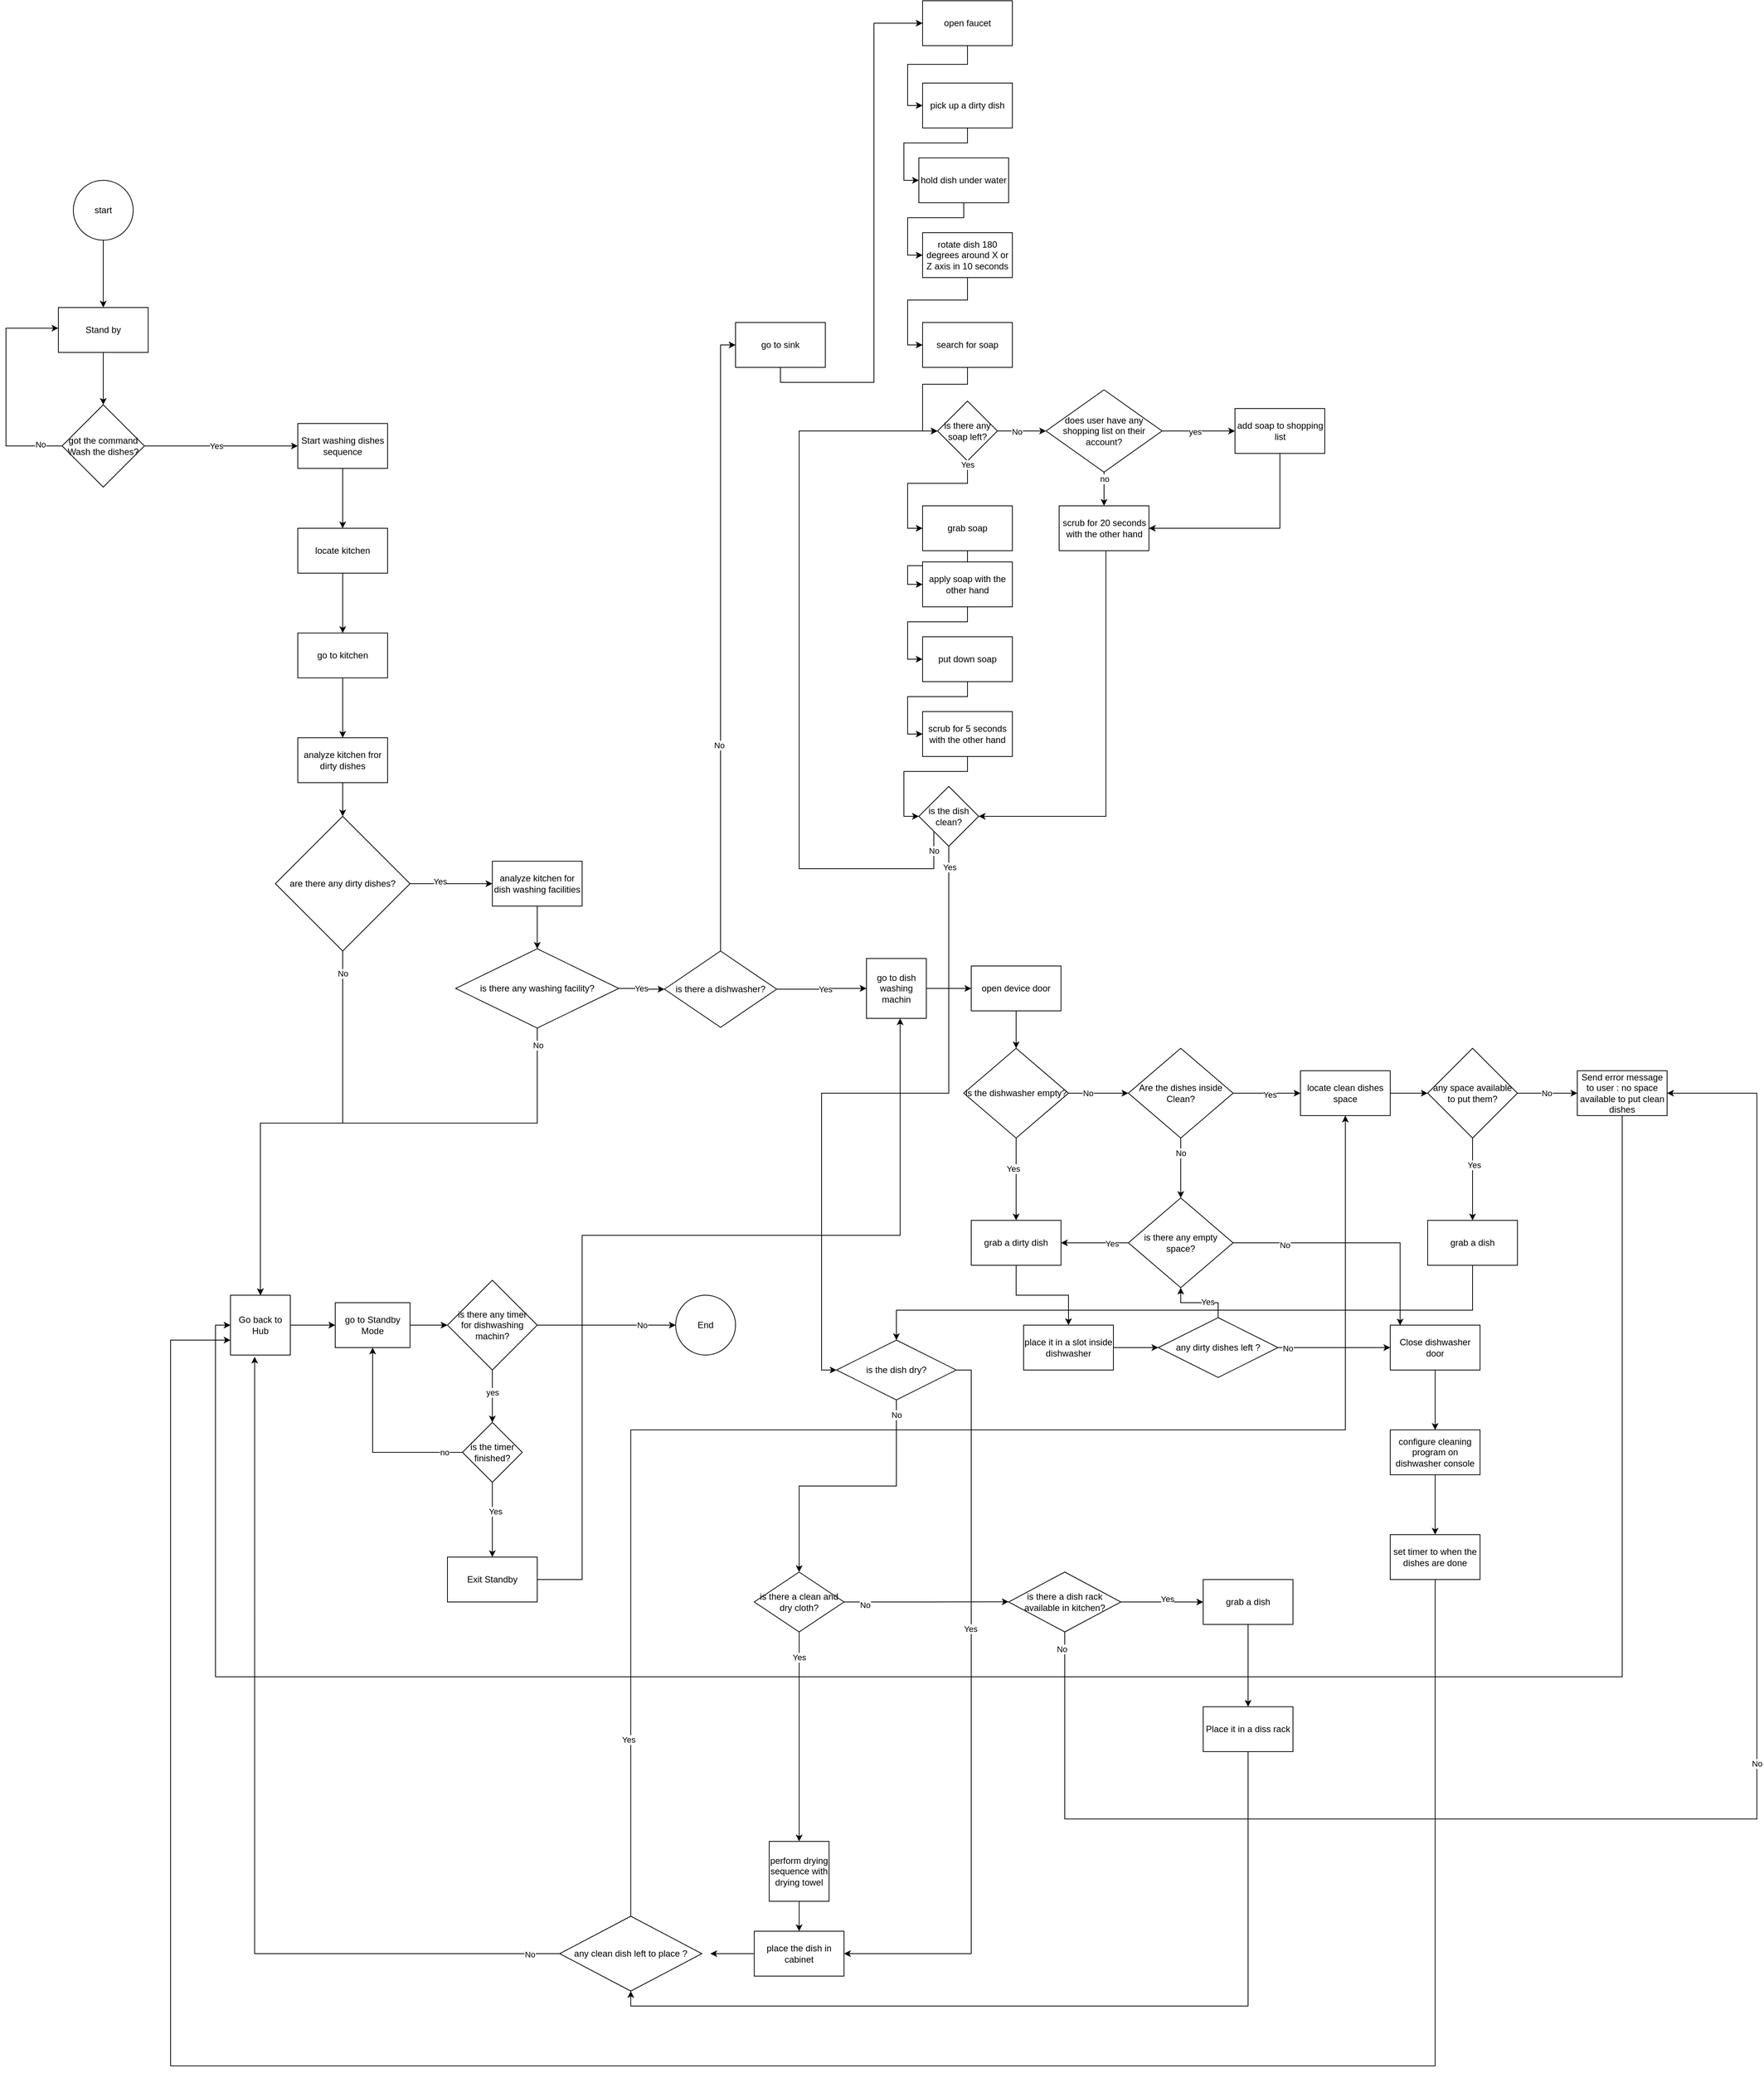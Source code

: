 <mxfile version="26.0.5">
  <diagram name="Page-1" id="dsJvYbNMJvEi94oRjvBQ">
    <mxGraphModel dx="6586" dy="4084" grid="1" gridSize="10" guides="1" tooltips="1" connect="1" arrows="1" fold="1" page="1" pageScale="1" pageWidth="850" pageHeight="1100" math="0" shadow="0">
      <root>
        <mxCell id="0" />
        <mxCell id="1" parent="0" />
        <mxCell id="uZ-g9pdZJMHLuMfyRkMX-7" value="" style="edgeStyle=orthogonalEdgeStyle;rounded=0;orthogonalLoop=1;jettySize=auto;html=1;" parent="1" source="uZ-g9pdZJMHLuMfyRkMX-5" target="uZ-g9pdZJMHLuMfyRkMX-6" edge="1">
          <mxGeometry relative="1" as="geometry" />
        </mxCell>
        <mxCell id="uZ-g9pdZJMHLuMfyRkMX-5" value="start" style="ellipse;whiteSpace=wrap;html=1;aspect=fixed;" parent="1" vertex="1">
          <mxGeometry x="-700" y="70" width="80" height="80" as="geometry" />
        </mxCell>
        <mxCell id="uZ-g9pdZJMHLuMfyRkMX-9" value="" style="edgeStyle=orthogonalEdgeStyle;rounded=0;orthogonalLoop=1;jettySize=auto;html=1;" parent="1" source="uZ-g9pdZJMHLuMfyRkMX-6" target="uZ-g9pdZJMHLuMfyRkMX-8" edge="1">
          <mxGeometry relative="1" as="geometry" />
        </mxCell>
        <mxCell id="uZ-g9pdZJMHLuMfyRkMX-6" value="Stand by" style="whiteSpace=wrap;html=1;" parent="1" vertex="1">
          <mxGeometry x="-720" y="240" width="120" height="60" as="geometry" />
        </mxCell>
        <mxCell id="uZ-g9pdZJMHLuMfyRkMX-15" value="" style="edgeStyle=orthogonalEdgeStyle;rounded=0;orthogonalLoop=1;jettySize=auto;html=1;" parent="1" source="uZ-g9pdZJMHLuMfyRkMX-8" target="uZ-g9pdZJMHLuMfyRkMX-14" edge="1">
          <mxGeometry relative="1" as="geometry" />
        </mxCell>
        <mxCell id="uZ-g9pdZJMHLuMfyRkMX-16" value="Yes" style="edgeLabel;html=1;align=center;verticalAlign=middle;resizable=0;points=[];" parent="uZ-g9pdZJMHLuMfyRkMX-15" vertex="1" connectable="0">
          <mxGeometry x="-0.567" y="1" relative="1" as="geometry">
            <mxPoint x="51" y="1" as="offset" />
          </mxGeometry>
        </mxCell>
        <mxCell id="uZ-g9pdZJMHLuMfyRkMX-8" value="got the command Wash the dishes?" style="rhombus;whiteSpace=wrap;html=1;" parent="1" vertex="1">
          <mxGeometry x="-715" y="370" width="110" height="110" as="geometry" />
        </mxCell>
        <mxCell id="uZ-g9pdZJMHLuMfyRkMX-12" style="edgeStyle=orthogonalEdgeStyle;rounded=0;orthogonalLoop=1;jettySize=auto;html=1;entryX=0;entryY=0.46;entryDx=0;entryDy=0;entryPerimeter=0;" parent="1" source="uZ-g9pdZJMHLuMfyRkMX-8" target="uZ-g9pdZJMHLuMfyRkMX-6" edge="1">
          <mxGeometry relative="1" as="geometry">
            <Array as="points">
              <mxPoint x="-790" y="425" />
              <mxPoint x="-790" y="268" />
            </Array>
          </mxGeometry>
        </mxCell>
        <mxCell id="uZ-g9pdZJMHLuMfyRkMX-13" value="No" style="edgeLabel;html=1;align=center;verticalAlign=middle;resizable=0;points=[];" parent="uZ-g9pdZJMHLuMfyRkMX-12" vertex="1" connectable="0">
          <mxGeometry x="-0.808" y="-2" relative="1" as="geometry">
            <mxPoint as="offset" />
          </mxGeometry>
        </mxCell>
        <mxCell id="uZ-g9pdZJMHLuMfyRkMX-19" value="" style="edgeStyle=orthogonalEdgeStyle;rounded=0;orthogonalLoop=1;jettySize=auto;html=1;" parent="1" source="uZ-g9pdZJMHLuMfyRkMX-14" target="uZ-g9pdZJMHLuMfyRkMX-18" edge="1">
          <mxGeometry relative="1" as="geometry" />
        </mxCell>
        <mxCell id="uZ-g9pdZJMHLuMfyRkMX-14" value="Start washing dishes sequence" style="whiteSpace=wrap;html=1;" parent="1" vertex="1">
          <mxGeometry x="-400" y="395" width="120" height="60" as="geometry" />
        </mxCell>
        <mxCell id="uZ-g9pdZJMHLuMfyRkMX-21" value="" style="edgeStyle=orthogonalEdgeStyle;rounded=0;orthogonalLoop=1;jettySize=auto;html=1;" parent="1" source="uZ-g9pdZJMHLuMfyRkMX-18" target="uZ-g9pdZJMHLuMfyRkMX-20" edge="1">
          <mxGeometry relative="1" as="geometry" />
        </mxCell>
        <mxCell id="uZ-g9pdZJMHLuMfyRkMX-18" value="locate kitchen" style="whiteSpace=wrap;html=1;" parent="1" vertex="1">
          <mxGeometry x="-400" y="535" width="120" height="60" as="geometry" />
        </mxCell>
        <mxCell id="uZ-g9pdZJMHLuMfyRkMX-25" value="" style="edgeStyle=orthogonalEdgeStyle;rounded=0;orthogonalLoop=1;jettySize=auto;html=1;" parent="1" source="uZ-g9pdZJMHLuMfyRkMX-20" target="uZ-g9pdZJMHLuMfyRkMX-24" edge="1">
          <mxGeometry relative="1" as="geometry" />
        </mxCell>
        <mxCell id="uZ-g9pdZJMHLuMfyRkMX-20" value="go to kitchen" style="whiteSpace=wrap;html=1;" parent="1" vertex="1">
          <mxGeometry x="-400" y="675" width="120" height="60" as="geometry" />
        </mxCell>
        <mxCell id="uZ-g9pdZJMHLuMfyRkMX-27" value="" style="edgeStyle=orthogonalEdgeStyle;rounded=0;orthogonalLoop=1;jettySize=auto;html=1;" parent="1" source="uZ-g9pdZJMHLuMfyRkMX-24" target="uZ-g9pdZJMHLuMfyRkMX-26" edge="1">
          <mxGeometry relative="1" as="geometry" />
        </mxCell>
        <mxCell id="uZ-g9pdZJMHLuMfyRkMX-24" value="analyze kitchen fror dirty dishes" style="whiteSpace=wrap;html=1;" parent="1" vertex="1">
          <mxGeometry x="-400" y="815" width="120" height="60" as="geometry" />
        </mxCell>
        <mxCell id="uZ-g9pdZJMHLuMfyRkMX-29" value="" style="edgeStyle=orthogonalEdgeStyle;rounded=0;orthogonalLoop=1;jettySize=auto;html=1;" parent="1" source="uZ-g9pdZJMHLuMfyRkMX-26" target="uZ-g9pdZJMHLuMfyRkMX-28" edge="1">
          <mxGeometry relative="1" as="geometry" />
        </mxCell>
        <mxCell id="uZ-g9pdZJMHLuMfyRkMX-30" value="Yes" style="edgeLabel;html=1;align=center;verticalAlign=middle;resizable=0;points=[];" parent="uZ-g9pdZJMHLuMfyRkMX-29" vertex="1" connectable="0">
          <mxGeometry x="-0.271" y="3" relative="1" as="geometry">
            <mxPoint as="offset" />
          </mxGeometry>
        </mxCell>
        <mxCell id="uZ-g9pdZJMHLuMfyRkMX-32" value="" style="edgeStyle=orthogonalEdgeStyle;rounded=0;orthogonalLoop=1;jettySize=auto;html=1;" parent="1" source="uZ-g9pdZJMHLuMfyRkMX-26" target="uZ-g9pdZJMHLuMfyRkMX-35" edge="1">
          <mxGeometry relative="1" as="geometry">
            <mxPoint x="-450" y="1550" as="targetPoint" />
          </mxGeometry>
        </mxCell>
        <mxCell id="uZ-g9pdZJMHLuMfyRkMX-33" value="No" style="edgeLabel;html=1;align=center;verticalAlign=middle;resizable=0;points=[];" parent="uZ-g9pdZJMHLuMfyRkMX-32" vertex="1" connectable="0">
          <mxGeometry x="-0.324" y="-4" relative="1" as="geometry">
            <mxPoint x="4" y="-163" as="offset" />
          </mxGeometry>
        </mxCell>
        <mxCell id="uZ-g9pdZJMHLuMfyRkMX-26" value="are there any dirty dishes?" style="rhombus;whiteSpace=wrap;html=1;" parent="1" vertex="1">
          <mxGeometry x="-430" y="920" width="180" height="180" as="geometry" />
        </mxCell>
        <mxCell id="uZ-g9pdZJMHLuMfyRkMX-40" value="" style="edgeStyle=orthogonalEdgeStyle;rounded=0;orthogonalLoop=1;jettySize=auto;html=1;" parent="1" source="uZ-g9pdZJMHLuMfyRkMX-28" target="uZ-g9pdZJMHLuMfyRkMX-39" edge="1">
          <mxGeometry relative="1" as="geometry" />
        </mxCell>
        <mxCell id="uZ-g9pdZJMHLuMfyRkMX-28" value="analyze kitchen for dish washing facilities" style="whiteSpace=wrap;html=1;" parent="1" vertex="1">
          <mxGeometry x="-140" y="980" width="120" height="60" as="geometry" />
        </mxCell>
        <mxCell id="uZ-g9pdZJMHLuMfyRkMX-34" value="End" style="ellipse;whiteSpace=wrap;html=1;aspect=fixed;" parent="1" vertex="1">
          <mxGeometry x="105" y="1560" width="80" height="80" as="geometry" />
        </mxCell>
        <mxCell id="uZ-g9pdZJMHLuMfyRkMX-37" value="" style="edgeStyle=orthogonalEdgeStyle;rounded=0;orthogonalLoop=1;jettySize=auto;html=1;" parent="1" source="uZ-g9pdZJMHLuMfyRkMX-35" target="uZ-g9pdZJMHLuMfyRkMX-36" edge="1">
          <mxGeometry relative="1" as="geometry" />
        </mxCell>
        <mxCell id="uZ-g9pdZJMHLuMfyRkMX-35" value="Go back to Hub" style="whiteSpace=wrap;html=1;aspect=fixed;" parent="1" vertex="1">
          <mxGeometry x="-490" y="1560" width="80" height="80" as="geometry" />
        </mxCell>
        <mxCell id="uZ-g9pdZJMHLuMfyRkMX-38" style="edgeStyle=orthogonalEdgeStyle;rounded=0;orthogonalLoop=1;jettySize=auto;html=1;entryX=0;entryY=0.5;entryDx=0;entryDy=0;" parent="1" source="5EW3jVWT-akvFmkxnkhh-42" target="uZ-g9pdZJMHLuMfyRkMX-34" edge="1">
          <mxGeometry relative="1" as="geometry" />
        </mxCell>
        <mxCell id="5EW3jVWT-akvFmkxnkhh-43" value="No" style="edgeLabel;html=1;align=center;verticalAlign=middle;resizable=0;points=[];" parent="uZ-g9pdZJMHLuMfyRkMX-38" vertex="1" connectable="0">
          <mxGeometry x="-0.408" y="3" relative="1" as="geometry">
            <mxPoint x="85" y="3" as="offset" />
          </mxGeometry>
        </mxCell>
        <mxCell id="uZ-g9pdZJMHLuMfyRkMX-36" value="go to Standby Mode" style="whiteSpace=wrap;html=1;" parent="1" vertex="1">
          <mxGeometry x="-350" y="1570" width="100" height="60" as="geometry" />
        </mxCell>
        <mxCell id="uZ-g9pdZJMHLuMfyRkMX-41" style="edgeStyle=orthogonalEdgeStyle;rounded=0;orthogonalLoop=1;jettySize=auto;html=1;entryX=0.5;entryY=0;entryDx=0;entryDy=0;" parent="1" source="uZ-g9pdZJMHLuMfyRkMX-39" target="uZ-g9pdZJMHLuMfyRkMX-35" edge="1">
          <mxGeometry relative="1" as="geometry">
            <Array as="points">
              <mxPoint x="-80" y="1330" />
              <mxPoint x="-450" y="1330" />
            </Array>
          </mxGeometry>
        </mxCell>
        <mxCell id="uZ-g9pdZJMHLuMfyRkMX-42" value="No" style="edgeLabel;html=1;align=center;verticalAlign=middle;resizable=0;points=[];" parent="uZ-g9pdZJMHLuMfyRkMX-41" vertex="1" connectable="0">
          <mxGeometry x="-0.938" y="1" relative="1" as="geometry">
            <mxPoint as="offset" />
          </mxGeometry>
        </mxCell>
        <mxCell id="uZ-g9pdZJMHLuMfyRkMX-44" value="" style="edgeStyle=orthogonalEdgeStyle;rounded=0;orthogonalLoop=1;jettySize=auto;html=1;" parent="1" source="uZ-g9pdZJMHLuMfyRkMX-39" target="uZ-g9pdZJMHLuMfyRkMX-43" edge="1">
          <mxGeometry relative="1" as="geometry" />
        </mxCell>
        <mxCell id="uZ-g9pdZJMHLuMfyRkMX-45" value="Yes" style="edgeLabel;html=1;align=center;verticalAlign=middle;resizable=0;points=[];" parent="uZ-g9pdZJMHLuMfyRkMX-44" vertex="1" connectable="0">
          <mxGeometry x="-0.016" y="-1" relative="1" as="geometry">
            <mxPoint as="offset" />
          </mxGeometry>
        </mxCell>
        <mxCell id="uZ-g9pdZJMHLuMfyRkMX-39" value="is there any washing facility?" style="rhombus;whiteSpace=wrap;html=1;" parent="1" vertex="1">
          <mxGeometry x="-189" y="1097" width="218" height="106" as="geometry" />
        </mxCell>
        <mxCell id="uZ-g9pdZJMHLuMfyRkMX-50" style="edgeStyle=orthogonalEdgeStyle;rounded=0;orthogonalLoop=1;jettySize=auto;html=1;entryX=0;entryY=0.5;entryDx=0;entryDy=0;" parent="1" source="uZ-g9pdZJMHLuMfyRkMX-43" target="uZ-g9pdZJMHLuMfyRkMX-52" edge="1">
          <mxGeometry relative="1" as="geometry">
            <mxPoint x="440.0" y="1151.0" as="targetPoint" />
          </mxGeometry>
        </mxCell>
        <mxCell id="uZ-g9pdZJMHLuMfyRkMX-51" value="Yes" style="edgeLabel;html=1;align=center;verticalAlign=middle;resizable=0;points=[];" parent="uZ-g9pdZJMHLuMfyRkMX-50" vertex="1" connectable="0">
          <mxGeometry x="0.086" y="-1" relative="1" as="geometry">
            <mxPoint as="offset" />
          </mxGeometry>
        </mxCell>
        <mxCell id="uZ-g9pdZJMHLuMfyRkMX-54" value="" style="edgeStyle=orthogonalEdgeStyle;rounded=0;orthogonalLoop=1;jettySize=auto;html=1;entryX=0;entryY=0.5;entryDx=0;entryDy=0;" parent="1" source="uZ-g9pdZJMHLuMfyRkMX-43" target="uZ-g9pdZJMHLuMfyRkMX-53" edge="1">
          <mxGeometry relative="1" as="geometry" />
        </mxCell>
        <mxCell id="YNWOYPp4yM28vTC9DmFI-1" value="No" style="edgeLabel;html=1;align=center;verticalAlign=middle;resizable=0;points=[];" vertex="1" connectable="0" parent="uZ-g9pdZJMHLuMfyRkMX-54">
          <mxGeometry x="-0.337" y="2" relative="1" as="geometry">
            <mxPoint as="offset" />
          </mxGeometry>
        </mxCell>
        <mxCell id="uZ-g9pdZJMHLuMfyRkMX-43" value="is there a dishwasher?" style="rhombus;whiteSpace=wrap;html=1;" parent="1" vertex="1">
          <mxGeometry x="90" y="1100" width="150" height="102" as="geometry" />
        </mxCell>
        <mxCell id="uZ-g9pdZJMHLuMfyRkMX-70" value="" style="edgeStyle=orthogonalEdgeStyle;rounded=0;orthogonalLoop=1;jettySize=auto;html=1;" parent="1" source="uZ-g9pdZJMHLuMfyRkMX-52" target="uZ-g9pdZJMHLuMfyRkMX-69" edge="1">
          <mxGeometry relative="1" as="geometry" />
        </mxCell>
        <mxCell id="uZ-g9pdZJMHLuMfyRkMX-52" value="go to dish washing machin" style="whiteSpace=wrap;html=1;aspect=fixed;direction=east;" parent="1" vertex="1">
          <mxGeometry x="360" y="1110" width="80" height="80" as="geometry" />
        </mxCell>
        <mxCell id="uZ-g9pdZJMHLuMfyRkMX-57" style="edgeStyle=orthogonalEdgeStyle;rounded=0;orthogonalLoop=1;jettySize=auto;html=1;entryX=0;entryY=0.5;entryDx=0;entryDy=0;exitX=0.5;exitY=1;exitDx=0;exitDy=0;" parent="1" source="YNWOYPp4yM28vTC9DmFI-51" target="uZ-g9pdZJMHLuMfyRkMX-61" edge="1">
          <mxGeometry relative="1" as="geometry" />
        </mxCell>
        <mxCell id="YNWOYPp4yM28vTC9DmFI-54" value="Yes" style="edgeLabel;html=1;align=center;verticalAlign=middle;resizable=0;points=[];" vertex="1" connectable="0" parent="uZ-g9pdZJMHLuMfyRkMX-57">
          <mxGeometry x="-0.937" y="1" relative="1" as="geometry">
            <mxPoint as="offset" />
          </mxGeometry>
        </mxCell>
        <mxCell id="uZ-g9pdZJMHLuMfyRkMX-53" value="go to sink" style="whiteSpace=wrap;html=1;" parent="1" vertex="1">
          <mxGeometry x="185" y="260" width="120" height="60" as="geometry" />
        </mxCell>
        <mxCell id="uZ-g9pdZJMHLuMfyRkMX-59" value="" style="edgeStyle=orthogonalEdgeStyle;rounded=0;orthogonalLoop=1;jettySize=auto;html=1;" parent="1" source="5EW3jVWT-akvFmkxnkhh-6" target="uZ-g9pdZJMHLuMfyRkMX-58" edge="1">
          <mxGeometry relative="1" as="geometry">
            <Array as="points">
              <mxPoint x="270" y="2440" />
            </Array>
          </mxGeometry>
        </mxCell>
        <mxCell id="uZ-g9pdZJMHLuMfyRkMX-58" value="place the dish in cabinet" style="whiteSpace=wrap;html=1;" parent="1" vertex="1">
          <mxGeometry x="210" y="2410" width="120" height="60" as="geometry" />
        </mxCell>
        <mxCell id="uZ-g9pdZJMHLuMfyRkMX-60" style="edgeStyle=orthogonalEdgeStyle;rounded=0;orthogonalLoop=1;jettySize=auto;html=1;entryX=0.404;entryY=1.029;entryDx=0;entryDy=0;entryPerimeter=0;" parent="1" source="uZ-g9pdZJMHLuMfyRkMX-111" target="uZ-g9pdZJMHLuMfyRkMX-35" edge="1">
          <mxGeometry relative="1" as="geometry" />
        </mxCell>
        <mxCell id="5EW3jVWT-akvFmkxnkhh-22" value="No" style="edgeLabel;html=1;align=center;verticalAlign=middle;resizable=0;points=[];" parent="uZ-g9pdZJMHLuMfyRkMX-60" vertex="1" connectable="0">
          <mxGeometry x="-0.934" y="1" relative="1" as="geometry">
            <mxPoint as="offset" />
          </mxGeometry>
        </mxCell>
        <mxCell id="uZ-g9pdZJMHLuMfyRkMX-62" style="edgeStyle=orthogonalEdgeStyle;rounded=0;orthogonalLoop=1;jettySize=auto;html=1;entryX=0.5;entryY=0;entryDx=0;entryDy=0;" parent="1" source="uZ-g9pdZJMHLuMfyRkMX-61" target="5EW3jVWT-akvFmkxnkhh-2" edge="1">
          <mxGeometry relative="1" as="geometry">
            <mxPoint x="270" y="1810" as="targetPoint" />
            <Array as="points">
              <mxPoint x="400" y="1815" />
              <mxPoint x="270" y="1815" />
            </Array>
          </mxGeometry>
        </mxCell>
        <mxCell id="uZ-g9pdZJMHLuMfyRkMX-63" value="No" style="edgeLabel;html=1;align=center;verticalAlign=middle;resizable=0;points=[];" parent="uZ-g9pdZJMHLuMfyRkMX-62" vertex="1" connectable="0">
          <mxGeometry x="-0.305" y="-1" relative="1" as="geometry">
            <mxPoint x="10" y="-94" as="offset" />
          </mxGeometry>
        </mxCell>
        <mxCell id="uZ-g9pdZJMHLuMfyRkMX-64" style="edgeStyle=orthogonalEdgeStyle;rounded=0;orthogonalLoop=1;jettySize=auto;html=1;entryX=1;entryY=0.5;entryDx=0;entryDy=0;" parent="1" source="uZ-g9pdZJMHLuMfyRkMX-61" target="uZ-g9pdZJMHLuMfyRkMX-58" edge="1">
          <mxGeometry relative="1" as="geometry">
            <Array as="points">
              <mxPoint x="500" y="1660" />
              <mxPoint x="500" y="2440" />
            </Array>
          </mxGeometry>
        </mxCell>
        <mxCell id="uZ-g9pdZJMHLuMfyRkMX-65" value="Yes" style="edgeLabel;html=1;align=center;verticalAlign=middle;resizable=0;points=[];" parent="uZ-g9pdZJMHLuMfyRkMX-64" vertex="1" connectable="0">
          <mxGeometry x="-0.246" y="-1" relative="1" as="geometry">
            <mxPoint as="offset" />
          </mxGeometry>
        </mxCell>
        <mxCell id="uZ-g9pdZJMHLuMfyRkMX-61" value="is the dish dry?" style="rhombus;whiteSpace=wrap;html=1;" parent="1" vertex="1">
          <mxGeometry x="320" y="1620" width="160" height="80" as="geometry" />
        </mxCell>
        <mxCell id="uZ-g9pdZJMHLuMfyRkMX-72" value="" style="edgeStyle=orthogonalEdgeStyle;rounded=0;orthogonalLoop=1;jettySize=auto;html=1;" parent="1" source="uZ-g9pdZJMHLuMfyRkMX-69" target="uZ-g9pdZJMHLuMfyRkMX-71" edge="1">
          <mxGeometry relative="1" as="geometry" />
        </mxCell>
        <mxCell id="uZ-g9pdZJMHLuMfyRkMX-69" value="open device door" style="whiteSpace=wrap;html=1;" parent="1" vertex="1">
          <mxGeometry x="500" y="1120" width="120" height="60" as="geometry" />
        </mxCell>
        <mxCell id="uZ-g9pdZJMHLuMfyRkMX-75" value="" style="edgeStyle=orthogonalEdgeStyle;rounded=0;orthogonalLoop=1;jettySize=auto;html=1;" parent="1" source="uZ-g9pdZJMHLuMfyRkMX-71" target="uZ-g9pdZJMHLuMfyRkMX-74" edge="1">
          <mxGeometry relative="1" as="geometry" />
        </mxCell>
        <mxCell id="uZ-g9pdZJMHLuMfyRkMX-76" value="Yes" style="edgeLabel;html=1;align=center;verticalAlign=middle;resizable=0;points=[];" parent="uZ-g9pdZJMHLuMfyRkMX-75" vertex="1" connectable="0">
          <mxGeometry x="-0.251" y="-4" relative="1" as="geometry">
            <mxPoint as="offset" />
          </mxGeometry>
        </mxCell>
        <mxCell id="uZ-g9pdZJMHLuMfyRkMX-78" value="" style="edgeStyle=orthogonalEdgeStyle;rounded=0;orthogonalLoop=1;jettySize=auto;html=1;" parent="1" source="uZ-g9pdZJMHLuMfyRkMX-71" target="uZ-g9pdZJMHLuMfyRkMX-77" edge="1">
          <mxGeometry relative="1" as="geometry" />
        </mxCell>
        <mxCell id="YNWOYPp4yM28vTC9DmFI-2" value="No" style="edgeLabel;html=1;align=center;verticalAlign=middle;resizable=0;points=[];" vertex="1" connectable="0" parent="uZ-g9pdZJMHLuMfyRkMX-78">
          <mxGeometry x="-0.354" relative="1" as="geometry">
            <mxPoint as="offset" />
          </mxGeometry>
        </mxCell>
        <mxCell id="uZ-g9pdZJMHLuMfyRkMX-71" value="is the dishwasher empty?" style="rhombus;whiteSpace=wrap;html=1;" parent="1" vertex="1">
          <mxGeometry x="490" y="1230" width="140" height="120" as="geometry" />
        </mxCell>
        <mxCell id="5EW3jVWT-akvFmkxnkhh-27" value="" style="edgeStyle=orthogonalEdgeStyle;rounded=0;orthogonalLoop=1;jettySize=auto;html=1;" parent="1" source="uZ-g9pdZJMHLuMfyRkMX-74" target="5EW3jVWT-akvFmkxnkhh-26" edge="1">
          <mxGeometry relative="1" as="geometry" />
        </mxCell>
        <mxCell id="uZ-g9pdZJMHLuMfyRkMX-74" value="grab a dirty dish" style="whiteSpace=wrap;html=1;" parent="1" vertex="1">
          <mxGeometry x="500" y="1460" width="120" height="60" as="geometry" />
        </mxCell>
        <mxCell id="uZ-g9pdZJMHLuMfyRkMX-84" value="" style="edgeStyle=orthogonalEdgeStyle;rounded=0;orthogonalLoop=1;jettySize=auto;html=1;" parent="1" source="uZ-g9pdZJMHLuMfyRkMX-77" target="uZ-g9pdZJMHLuMfyRkMX-83" edge="1">
          <mxGeometry relative="1" as="geometry" />
        </mxCell>
        <mxCell id="uZ-g9pdZJMHLuMfyRkMX-89" value="No" style="edgeLabel;html=1;align=center;verticalAlign=middle;resizable=0;points=[];" parent="uZ-g9pdZJMHLuMfyRkMX-84" vertex="1" connectable="0">
          <mxGeometry x="-0.501" relative="1" as="geometry">
            <mxPoint as="offset" />
          </mxGeometry>
        </mxCell>
        <mxCell id="uZ-g9pdZJMHLuMfyRkMX-93" value="" style="edgeStyle=orthogonalEdgeStyle;rounded=0;orthogonalLoop=1;jettySize=auto;html=1;" parent="1" source="uZ-g9pdZJMHLuMfyRkMX-77" target="uZ-g9pdZJMHLuMfyRkMX-92" edge="1">
          <mxGeometry relative="1" as="geometry" />
        </mxCell>
        <mxCell id="uZ-g9pdZJMHLuMfyRkMX-106" value="Yes" style="edgeLabel;html=1;align=center;verticalAlign=middle;resizable=0;points=[];" parent="uZ-g9pdZJMHLuMfyRkMX-93" vertex="1" connectable="0">
          <mxGeometry x="0.089" y="-2" relative="1" as="geometry">
            <mxPoint as="offset" />
          </mxGeometry>
        </mxCell>
        <mxCell id="uZ-g9pdZJMHLuMfyRkMX-77" value="Are the dishes inside&lt;div&gt;Clean?&lt;/div&gt;" style="rhombus;whiteSpace=wrap;html=1;" parent="1" vertex="1">
          <mxGeometry x="710" y="1230" width="140" height="120" as="geometry" />
        </mxCell>
        <mxCell id="uZ-g9pdZJMHLuMfyRkMX-85" style="edgeStyle=orthogonalEdgeStyle;rounded=0;orthogonalLoop=1;jettySize=auto;html=1;entryX=1;entryY=0.5;entryDx=0;entryDy=0;" parent="1" source="uZ-g9pdZJMHLuMfyRkMX-83" target="uZ-g9pdZJMHLuMfyRkMX-74" edge="1">
          <mxGeometry relative="1" as="geometry" />
        </mxCell>
        <mxCell id="uZ-g9pdZJMHLuMfyRkMX-86" value="No" style="edgeLabel;html=1;align=center;verticalAlign=middle;resizable=0;points=[];" parent="uZ-g9pdZJMHLuMfyRkMX-85" vertex="1" connectable="0">
          <mxGeometry x="-0.505" y="3" relative="1" as="geometry">
            <mxPoint as="offset" />
          </mxGeometry>
        </mxCell>
        <mxCell id="uZ-g9pdZJMHLuMfyRkMX-88" value="Yes" style="edgeLabel;html=1;align=center;verticalAlign=middle;resizable=0;points=[];" parent="uZ-g9pdZJMHLuMfyRkMX-85" vertex="1" connectable="0">
          <mxGeometry x="-0.516" y="1" relative="1" as="geometry">
            <mxPoint as="offset" />
          </mxGeometry>
        </mxCell>
        <mxCell id="uZ-g9pdZJMHLuMfyRkMX-83" value="is there any empty space?" style="rhombus;whiteSpace=wrap;html=1;" parent="1" vertex="1">
          <mxGeometry x="710" y="1430" width="140" height="120" as="geometry" />
        </mxCell>
        <mxCell id="uZ-g9pdZJMHLuMfyRkMX-95" value="" style="edgeStyle=orthogonalEdgeStyle;rounded=0;orthogonalLoop=1;jettySize=auto;html=1;" parent="1" source="uZ-g9pdZJMHLuMfyRkMX-92" target="uZ-g9pdZJMHLuMfyRkMX-94" edge="1">
          <mxGeometry relative="1" as="geometry" />
        </mxCell>
        <mxCell id="uZ-g9pdZJMHLuMfyRkMX-92" value="locate clean dishes space" style="whiteSpace=wrap;html=1;" parent="1" vertex="1">
          <mxGeometry x="940" y="1260" width="120" height="60" as="geometry" />
        </mxCell>
        <mxCell id="uZ-g9pdZJMHLuMfyRkMX-98" value="" style="edgeStyle=orthogonalEdgeStyle;rounded=0;orthogonalLoop=1;jettySize=auto;html=1;" parent="1" source="uZ-g9pdZJMHLuMfyRkMX-94" target="uZ-g9pdZJMHLuMfyRkMX-97" edge="1">
          <mxGeometry relative="1" as="geometry" />
        </mxCell>
        <mxCell id="uZ-g9pdZJMHLuMfyRkMX-99" value="No" style="edgeLabel;html=1;align=center;verticalAlign=middle;resizable=0;points=[];" parent="uZ-g9pdZJMHLuMfyRkMX-98" vertex="1" connectable="0">
          <mxGeometry x="-0.02" relative="1" as="geometry">
            <mxPoint as="offset" />
          </mxGeometry>
        </mxCell>
        <mxCell id="uZ-g9pdZJMHLuMfyRkMX-102" value="" style="edgeStyle=orthogonalEdgeStyle;rounded=0;orthogonalLoop=1;jettySize=auto;html=1;" parent="1" source="uZ-g9pdZJMHLuMfyRkMX-94" target="uZ-g9pdZJMHLuMfyRkMX-101" edge="1">
          <mxGeometry relative="1" as="geometry" />
        </mxCell>
        <mxCell id="uZ-g9pdZJMHLuMfyRkMX-103" value="Yes" style="edgeLabel;html=1;align=center;verticalAlign=middle;resizable=0;points=[];" parent="uZ-g9pdZJMHLuMfyRkMX-102" vertex="1" connectable="0">
          <mxGeometry x="-0.348" y="2" relative="1" as="geometry">
            <mxPoint as="offset" />
          </mxGeometry>
        </mxCell>
        <mxCell id="uZ-g9pdZJMHLuMfyRkMX-94" value="any space available to put them?" style="rhombus;whiteSpace=wrap;html=1;" parent="1" vertex="1">
          <mxGeometry x="1110" y="1230" width="120" height="120" as="geometry" />
        </mxCell>
        <mxCell id="uZ-g9pdZJMHLuMfyRkMX-100" style="edgeStyle=orthogonalEdgeStyle;rounded=0;orthogonalLoop=1;jettySize=auto;html=1;entryX=0;entryY=0.5;entryDx=0;entryDy=0;" parent="1" source="uZ-g9pdZJMHLuMfyRkMX-97" target="uZ-g9pdZJMHLuMfyRkMX-35" edge="1">
          <mxGeometry relative="1" as="geometry">
            <Array as="points">
              <mxPoint x="1370" y="2070" />
              <mxPoint x="-510" y="2070" />
              <mxPoint x="-510" y="1600" />
            </Array>
          </mxGeometry>
        </mxCell>
        <mxCell id="uZ-g9pdZJMHLuMfyRkMX-97" value="Send error message to user : no space available to put clean dishes" style="whiteSpace=wrap;html=1;" parent="1" vertex="1">
          <mxGeometry x="1310" y="1260" width="120" height="60" as="geometry" />
        </mxCell>
        <mxCell id="uZ-g9pdZJMHLuMfyRkMX-107" style="edgeStyle=orthogonalEdgeStyle;rounded=0;orthogonalLoop=1;jettySize=auto;html=1;" parent="1" source="uZ-g9pdZJMHLuMfyRkMX-101" target="uZ-g9pdZJMHLuMfyRkMX-61" edge="1">
          <mxGeometry relative="1" as="geometry">
            <Array as="points">
              <mxPoint x="1170" y="1580" />
              <mxPoint x="400" y="1580" />
            </Array>
          </mxGeometry>
        </mxCell>
        <mxCell id="uZ-g9pdZJMHLuMfyRkMX-101" value="grab a dish" style="whiteSpace=wrap;html=1;" parent="1" vertex="1">
          <mxGeometry x="1110" y="1460" width="120" height="60" as="geometry" />
        </mxCell>
        <mxCell id="uZ-g9pdZJMHLuMfyRkMX-112" value="" style="edgeStyle=orthogonalEdgeStyle;rounded=0;orthogonalLoop=1;jettySize=auto;html=1;entryX=-0.06;entryY=0.5;entryDx=0;entryDy=0;entryPerimeter=0;" parent="1" source="uZ-g9pdZJMHLuMfyRkMX-58" target="uZ-g9pdZJMHLuMfyRkMX-111" edge="1">
          <mxGeometry relative="1" as="geometry">
            <mxPoint x="340" y="2440" as="sourcePoint" />
            <mxPoint x="-458" y="2142" as="targetPoint" />
          </mxGeometry>
        </mxCell>
        <mxCell id="uZ-g9pdZJMHLuMfyRkMX-113" style="edgeStyle=orthogonalEdgeStyle;rounded=0;orthogonalLoop=1;jettySize=auto;html=1;" parent="1" source="uZ-g9pdZJMHLuMfyRkMX-111" target="uZ-g9pdZJMHLuMfyRkMX-92" edge="1">
          <mxGeometry relative="1" as="geometry">
            <Array as="points">
              <mxPoint x="45" y="1740" />
              <mxPoint x="1000" y="1740" />
            </Array>
          </mxGeometry>
        </mxCell>
        <mxCell id="uZ-g9pdZJMHLuMfyRkMX-114" value="Yes" style="edgeLabel;html=1;align=center;verticalAlign=middle;resizable=0;points=[];" parent="uZ-g9pdZJMHLuMfyRkMX-113" vertex="1" connectable="0">
          <mxGeometry x="-0.767" y="3" relative="1" as="geometry">
            <mxPoint as="offset" />
          </mxGeometry>
        </mxCell>
        <mxCell id="uZ-g9pdZJMHLuMfyRkMX-111" value="any clean dish left to place ?" style="rhombus;whiteSpace=wrap;html=1;direction=west;" parent="1" vertex="1">
          <mxGeometry x="-50" y="2390" width="190" height="100" as="geometry" />
        </mxCell>
        <mxCell id="5EW3jVWT-akvFmkxnkhh-8" value="" style="edgeStyle=orthogonalEdgeStyle;rounded=0;orthogonalLoop=1;jettySize=auto;html=1;exitX=1;exitY=0.5;exitDx=0;exitDy=0;" parent="1" source="5EW3jVWT-akvFmkxnkhh-2" edge="1">
          <mxGeometry relative="1" as="geometry">
            <mxPoint x="350" y="1970" as="sourcePoint" />
            <mxPoint x="550" y="1969.71" as="targetPoint" />
          </mxGeometry>
        </mxCell>
        <mxCell id="5EW3jVWT-akvFmkxnkhh-9" value="No" style="edgeLabel;html=1;align=center;verticalAlign=middle;resizable=0;points=[];" parent="5EW3jVWT-akvFmkxnkhh-8" vertex="1" connectable="0">
          <mxGeometry x="-0.75" y="-4" relative="1" as="geometry">
            <mxPoint as="offset" />
          </mxGeometry>
        </mxCell>
        <mxCell id="5EW3jVWT-akvFmkxnkhh-2" value="is there a clean and dry cloth?" style="rhombus;whiteSpace=wrap;html=1;" parent="1" vertex="1">
          <mxGeometry x="210" y="1930" width="120" height="80" as="geometry" />
        </mxCell>
        <mxCell id="5EW3jVWT-akvFmkxnkhh-4" value="" style="edgeStyle=orthogonalEdgeStyle;rounded=0;orthogonalLoop=1;jettySize=auto;html=1;" parent="1" source="5EW3jVWT-akvFmkxnkhh-2" target="5EW3jVWT-akvFmkxnkhh-6" edge="1">
          <mxGeometry relative="1" as="geometry">
            <mxPoint x="270" y="2010" as="sourcePoint" />
            <mxPoint x="270" y="2410" as="targetPoint" />
            <Array as="points" />
          </mxGeometry>
        </mxCell>
        <mxCell id="5EW3jVWT-akvFmkxnkhh-5" value="Yes" style="edgeLabel;html=1;align=center;verticalAlign=middle;resizable=0;points=[];" parent="5EW3jVWT-akvFmkxnkhh-4" vertex="1" connectable="0">
          <mxGeometry x="-0.775" relative="1" as="geometry">
            <mxPoint y="2" as="offset" />
          </mxGeometry>
        </mxCell>
        <mxCell id="5EW3jVWT-akvFmkxnkhh-6" value="perform drying sequence with drying towel" style="whiteSpace=wrap;html=1;aspect=fixed;" parent="1" vertex="1">
          <mxGeometry x="230" y="2290" width="80" height="80" as="geometry" />
        </mxCell>
        <mxCell id="5EW3jVWT-akvFmkxnkhh-11" style="edgeStyle=orthogonalEdgeStyle;rounded=0;orthogonalLoop=1;jettySize=auto;html=1;entryX=1;entryY=0.5;entryDx=0;entryDy=0;" parent="1" source="5EW3jVWT-akvFmkxnkhh-7" target="uZ-g9pdZJMHLuMfyRkMX-97" edge="1">
          <mxGeometry relative="1" as="geometry">
            <mxPoint x="625" y="2180" as="targetPoint" />
            <Array as="points">
              <mxPoint x="625" y="2260" />
              <mxPoint x="1550" y="2260" />
              <mxPoint x="1550" y="1290" />
            </Array>
          </mxGeometry>
        </mxCell>
        <mxCell id="5EW3jVWT-akvFmkxnkhh-23" value="No" style="edgeLabel;html=1;align=center;verticalAlign=middle;resizable=0;points=[];" parent="5EW3jVWT-akvFmkxnkhh-11" vertex="1" connectable="0">
          <mxGeometry x="0.103" relative="1" as="geometry">
            <mxPoint as="offset" />
          </mxGeometry>
        </mxCell>
        <mxCell id="5EW3jVWT-akvFmkxnkhh-24" value="No" style="edgeLabel;html=1;align=center;verticalAlign=middle;resizable=0;points=[];" parent="5EW3jVWT-akvFmkxnkhh-11" vertex="1" connectable="0">
          <mxGeometry x="-0.98" y="-4" relative="1" as="geometry">
            <mxPoint as="offset" />
          </mxGeometry>
        </mxCell>
        <mxCell id="5EW3jVWT-akvFmkxnkhh-17" value="" style="edgeStyle=orthogonalEdgeStyle;rounded=0;orthogonalLoop=1;jettySize=auto;html=1;" parent="1" source="5EW3jVWT-akvFmkxnkhh-7" target="5EW3jVWT-akvFmkxnkhh-16" edge="1">
          <mxGeometry relative="1" as="geometry" />
        </mxCell>
        <mxCell id="5EW3jVWT-akvFmkxnkhh-18" value="Yes" style="edgeLabel;html=1;align=center;verticalAlign=middle;resizable=0;points=[];" parent="5EW3jVWT-akvFmkxnkhh-17" vertex="1" connectable="0">
          <mxGeometry x="0.123" y="4" relative="1" as="geometry">
            <mxPoint as="offset" />
          </mxGeometry>
        </mxCell>
        <mxCell id="5EW3jVWT-akvFmkxnkhh-7" value="is there a dish rack available in kitchen?" style="rhombus;whiteSpace=wrap;html=1;" parent="1" vertex="1">
          <mxGeometry x="550" y="1930" width="150" height="80" as="geometry" />
        </mxCell>
        <mxCell id="5EW3jVWT-akvFmkxnkhh-20" value="" style="edgeStyle=orthogonalEdgeStyle;rounded=0;orthogonalLoop=1;jettySize=auto;html=1;" parent="1" source="5EW3jVWT-akvFmkxnkhh-16" target="5EW3jVWT-akvFmkxnkhh-19" edge="1">
          <mxGeometry relative="1" as="geometry" />
        </mxCell>
        <mxCell id="5EW3jVWT-akvFmkxnkhh-16" value="grab a dish" style="whiteSpace=wrap;html=1;" parent="1" vertex="1">
          <mxGeometry x="810" y="1940" width="120" height="60" as="geometry" />
        </mxCell>
        <mxCell id="5EW3jVWT-akvFmkxnkhh-21" style="edgeStyle=orthogonalEdgeStyle;rounded=0;orthogonalLoop=1;jettySize=auto;html=1;entryX=0.5;entryY=0;entryDx=0;entryDy=0;" parent="1" source="5EW3jVWT-akvFmkxnkhh-19" target="uZ-g9pdZJMHLuMfyRkMX-111" edge="1">
          <mxGeometry relative="1" as="geometry">
            <Array as="points">
              <mxPoint x="870" y="2510" />
              <mxPoint x="45" y="2510" />
            </Array>
          </mxGeometry>
        </mxCell>
        <mxCell id="5EW3jVWT-akvFmkxnkhh-19" value="Place it in a diss rack" style="whiteSpace=wrap;html=1;" parent="1" vertex="1">
          <mxGeometry x="810" y="2110" width="120" height="60" as="geometry" />
        </mxCell>
        <mxCell id="5EW3jVWT-akvFmkxnkhh-29" value="" style="edgeStyle=orthogonalEdgeStyle;rounded=0;orthogonalLoop=1;jettySize=auto;html=1;" parent="1" source="5EW3jVWT-akvFmkxnkhh-26" target="5EW3jVWT-akvFmkxnkhh-28" edge="1">
          <mxGeometry relative="1" as="geometry" />
        </mxCell>
        <mxCell id="5EW3jVWT-akvFmkxnkhh-26" value="place it in a slot inside dishwasher" style="whiteSpace=wrap;html=1;" parent="1" vertex="1">
          <mxGeometry x="570" y="1600" width="120" height="60" as="geometry" />
        </mxCell>
        <mxCell id="5EW3jVWT-akvFmkxnkhh-33" value="" style="edgeStyle=orthogonalEdgeStyle;rounded=0;orthogonalLoop=1;jettySize=auto;html=1;" parent="1" source="5EW3jVWT-akvFmkxnkhh-28" target="5EW3jVWT-akvFmkxnkhh-32" edge="1">
          <mxGeometry relative="1" as="geometry" />
        </mxCell>
        <mxCell id="YNWOYPp4yM28vTC9DmFI-3" value="No" style="edgeLabel;html=1;align=center;verticalAlign=middle;resizable=0;points=[];" vertex="1" connectable="0" parent="5EW3jVWT-akvFmkxnkhh-33">
          <mxGeometry x="-0.829" y="-1" relative="1" as="geometry">
            <mxPoint as="offset" />
          </mxGeometry>
        </mxCell>
        <mxCell id="YNWOYPp4yM28vTC9DmFI-6" style="edgeStyle=orthogonalEdgeStyle;rounded=0;orthogonalLoop=1;jettySize=auto;html=1;entryX=0.5;entryY=1;entryDx=0;entryDy=0;" edge="1" parent="1" source="5EW3jVWT-akvFmkxnkhh-28" target="uZ-g9pdZJMHLuMfyRkMX-83">
          <mxGeometry relative="1" as="geometry" />
        </mxCell>
        <mxCell id="YNWOYPp4yM28vTC9DmFI-7" value="Yes" style="edgeLabel;html=1;align=center;verticalAlign=middle;resizable=0;points=[];" vertex="1" connectable="0" parent="YNWOYPp4yM28vTC9DmFI-6">
          <mxGeometry x="-0.232" y="-1" relative="1" as="geometry">
            <mxPoint as="offset" />
          </mxGeometry>
        </mxCell>
        <mxCell id="5EW3jVWT-akvFmkxnkhh-28" value="any dirty dishes left ?" style="rhombus;whiteSpace=wrap;html=1;" parent="1" vertex="1">
          <mxGeometry x="750" y="1590" width="160" height="80" as="geometry" />
        </mxCell>
        <mxCell id="5EW3jVWT-akvFmkxnkhh-37" value="" style="edgeStyle=orthogonalEdgeStyle;rounded=0;orthogonalLoop=1;jettySize=auto;html=1;" parent="1" source="5EW3jVWT-akvFmkxnkhh-32" target="5EW3jVWT-akvFmkxnkhh-36" edge="1">
          <mxGeometry relative="1" as="geometry" />
        </mxCell>
        <mxCell id="5EW3jVWT-akvFmkxnkhh-32" value="Close dishwasher door" style="whiteSpace=wrap;html=1;" parent="1" vertex="1">
          <mxGeometry x="1060" y="1600" width="120" height="60" as="geometry" />
        </mxCell>
        <mxCell id="5EW3jVWT-akvFmkxnkhh-39" value="" style="edgeStyle=orthogonalEdgeStyle;rounded=0;orthogonalLoop=1;jettySize=auto;html=1;" parent="1" source="5EW3jVWT-akvFmkxnkhh-36" target="5EW3jVWT-akvFmkxnkhh-38" edge="1">
          <mxGeometry relative="1" as="geometry" />
        </mxCell>
        <mxCell id="5EW3jVWT-akvFmkxnkhh-36" value="configure cleaning program on dishwasher console" style="whiteSpace=wrap;html=1;" parent="1" vertex="1">
          <mxGeometry x="1060" y="1740" width="120" height="60" as="geometry" />
        </mxCell>
        <mxCell id="5EW3jVWT-akvFmkxnkhh-40" style="edgeStyle=orthogonalEdgeStyle;rounded=0;orthogonalLoop=1;jettySize=auto;html=1;entryX=0;entryY=0.75;entryDx=0;entryDy=0;" parent="1" source="5EW3jVWT-akvFmkxnkhh-38" target="uZ-g9pdZJMHLuMfyRkMX-35" edge="1">
          <mxGeometry relative="1" as="geometry">
            <Array as="points">
              <mxPoint x="1120" y="2590" />
              <mxPoint x="-570" y="2590" />
              <mxPoint x="-570" y="1620" />
            </Array>
          </mxGeometry>
        </mxCell>
        <mxCell id="5EW3jVWT-akvFmkxnkhh-38" value="set timer to when the dishes are done" style="whiteSpace=wrap;html=1;" parent="1" vertex="1">
          <mxGeometry x="1060" y="1880" width="120" height="60" as="geometry" />
        </mxCell>
        <mxCell id="5EW3jVWT-akvFmkxnkhh-41" value="" style="edgeStyle=orthogonalEdgeStyle;rounded=0;orthogonalLoop=1;jettySize=auto;html=1;entryX=0;entryY=0.5;entryDx=0;entryDy=0;" parent="1" source="uZ-g9pdZJMHLuMfyRkMX-36" target="5EW3jVWT-akvFmkxnkhh-42" edge="1">
          <mxGeometry relative="1" as="geometry">
            <mxPoint x="-250" y="1600" as="sourcePoint" />
            <mxPoint x="-20" y="1600" as="targetPoint" />
          </mxGeometry>
        </mxCell>
        <mxCell id="5EW3jVWT-akvFmkxnkhh-45" value="" style="edgeStyle=orthogonalEdgeStyle;rounded=0;orthogonalLoop=1;jettySize=auto;html=1;" parent="1" source="5EW3jVWT-akvFmkxnkhh-42" target="5EW3jVWT-akvFmkxnkhh-47" edge="1">
          <mxGeometry relative="1" as="geometry">
            <mxPoint x="-140" y="1730" as="targetPoint" />
          </mxGeometry>
        </mxCell>
        <mxCell id="5EW3jVWT-akvFmkxnkhh-46" value="yes" style="edgeLabel;html=1;align=center;verticalAlign=middle;resizable=0;points=[];" parent="5EW3jVWT-akvFmkxnkhh-45" vertex="1" connectable="0">
          <mxGeometry x="-0.509" relative="1" as="geometry">
            <mxPoint y="13" as="offset" />
          </mxGeometry>
        </mxCell>
        <mxCell id="5EW3jVWT-akvFmkxnkhh-42" value="is there any timer&lt;br&gt;for dishwashing machin?" style="rhombus;whiteSpace=wrap;html=1;" parent="1" vertex="1">
          <mxGeometry x="-200" y="1540" width="120" height="120" as="geometry" />
        </mxCell>
        <mxCell id="5EW3jVWT-akvFmkxnkhh-48" style="edgeStyle=orthogonalEdgeStyle;rounded=0;orthogonalLoop=1;jettySize=auto;html=1;entryX=0.5;entryY=1;entryDx=0;entryDy=0;" parent="1" source="5EW3jVWT-akvFmkxnkhh-47" target="uZ-g9pdZJMHLuMfyRkMX-36" edge="1">
          <mxGeometry relative="1" as="geometry">
            <Array as="points">
              <mxPoint x="-300" y="1770" />
            </Array>
          </mxGeometry>
        </mxCell>
        <mxCell id="5EW3jVWT-akvFmkxnkhh-49" value="no" style="edgeLabel;html=1;align=center;verticalAlign=middle;resizable=0;points=[];" parent="5EW3jVWT-akvFmkxnkhh-48" vertex="1" connectable="0">
          <mxGeometry x="-0.706" y="-4" relative="1" as="geometry">
            <mxPoint x="14" y="4" as="offset" />
          </mxGeometry>
        </mxCell>
        <mxCell id="5EW3jVWT-akvFmkxnkhh-52" style="edgeStyle=orthogonalEdgeStyle;rounded=0;orthogonalLoop=1;jettySize=auto;html=1;" parent="1" source="5EW3jVWT-akvFmkxnkhh-47" target="5EW3jVWT-akvFmkxnkhh-54" edge="1">
          <mxGeometry relative="1" as="geometry">
            <mxPoint x="-140" y="1910" as="targetPoint" />
          </mxGeometry>
        </mxCell>
        <mxCell id="5EW3jVWT-akvFmkxnkhh-53" value="Yes" style="edgeLabel;html=1;align=center;verticalAlign=middle;resizable=0;points=[];" parent="5EW3jVWT-akvFmkxnkhh-52" vertex="1" connectable="0">
          <mxGeometry x="-0.22" y="4" relative="1" as="geometry">
            <mxPoint as="offset" />
          </mxGeometry>
        </mxCell>
        <mxCell id="5EW3jVWT-akvFmkxnkhh-47" value="is the timer finished?" style="rhombus;whiteSpace=wrap;html=1;" parent="1" vertex="1">
          <mxGeometry x="-180" y="1730" width="80" height="80" as="geometry" />
        </mxCell>
        <mxCell id="5EW3jVWT-akvFmkxnkhh-54" value="Exit Standby" style="rounded=0;whiteSpace=wrap;html=1;" parent="1" vertex="1">
          <mxGeometry x="-200" y="1910" width="120" height="60" as="geometry" />
        </mxCell>
        <mxCell id="5EW3jVWT-akvFmkxnkhh-56" style="edgeStyle=orthogonalEdgeStyle;rounded=0;orthogonalLoop=1;jettySize=auto;html=1;" parent="1" source="5EW3jVWT-akvFmkxnkhh-54" target="uZ-g9pdZJMHLuMfyRkMX-52" edge="1">
          <mxGeometry relative="1" as="geometry">
            <Array as="points">
              <mxPoint x="-20" y="1940" />
              <mxPoint x="-20" y="1480" />
              <mxPoint x="405" y="1480" />
            </Array>
          </mxGeometry>
        </mxCell>
        <mxCell id="YNWOYPp4yM28vTC9DmFI-4" style="edgeStyle=orthogonalEdgeStyle;rounded=0;orthogonalLoop=1;jettySize=auto;html=1;entryX=0.11;entryY=0.006;entryDx=0;entryDy=0;entryPerimeter=0;" edge="1" parent="1" source="uZ-g9pdZJMHLuMfyRkMX-83" target="5EW3jVWT-akvFmkxnkhh-32">
          <mxGeometry relative="1" as="geometry" />
        </mxCell>
        <mxCell id="YNWOYPp4yM28vTC9DmFI-5" value="No" style="edgeLabel;html=1;align=center;verticalAlign=middle;resizable=0;points=[];" vertex="1" connectable="0" parent="YNWOYPp4yM28vTC9DmFI-4">
          <mxGeometry x="-0.59" y="-3" relative="1" as="geometry">
            <mxPoint as="offset" />
          </mxGeometry>
        </mxCell>
        <mxCell id="YNWOYPp4yM28vTC9DmFI-9" value="" style="edgeStyle=orthogonalEdgeStyle;rounded=0;orthogonalLoop=1;jettySize=auto;html=1;entryX=0;entryY=0.5;entryDx=0;entryDy=0;exitX=0.5;exitY=1;exitDx=0;exitDy=0;" edge="1" parent="1" source="uZ-g9pdZJMHLuMfyRkMX-53" target="YNWOYPp4yM28vTC9DmFI-10">
          <mxGeometry relative="1" as="geometry">
            <mxPoint x="245" y="320" as="sourcePoint" />
            <mxPoint x="320" y="1660" as="targetPoint" />
          </mxGeometry>
        </mxCell>
        <mxCell id="YNWOYPp4yM28vTC9DmFI-10" value="open faucet" style="rounded=0;whiteSpace=wrap;html=1;" vertex="1" parent="1">
          <mxGeometry x="435" y="-170" width="120" height="60" as="geometry" />
        </mxCell>
        <mxCell id="YNWOYPp4yM28vTC9DmFI-11" value="" style="edgeStyle=orthogonalEdgeStyle;rounded=0;orthogonalLoop=1;jettySize=auto;html=1;entryX=0;entryY=0.5;entryDx=0;entryDy=0;exitX=0.5;exitY=1;exitDx=0;exitDy=0;" edge="1" parent="1" source="YNWOYPp4yM28vTC9DmFI-10" target="YNWOYPp4yM28vTC9DmFI-12">
          <mxGeometry relative="1" as="geometry">
            <mxPoint x="495" y="-110" as="sourcePoint" />
            <mxPoint x="325" y="1110" as="targetPoint" />
          </mxGeometry>
        </mxCell>
        <mxCell id="YNWOYPp4yM28vTC9DmFI-12" value="pick up a dirty dish" style="rounded=0;whiteSpace=wrap;html=1;" vertex="1" parent="1">
          <mxGeometry x="435" y="-60" width="120" height="60" as="geometry" />
        </mxCell>
        <mxCell id="YNWOYPp4yM28vTC9DmFI-13" value="" style="edgeStyle=orthogonalEdgeStyle;rounded=0;orthogonalLoop=1;jettySize=auto;html=1;entryX=0;entryY=0.5;entryDx=0;entryDy=0;exitX=0.5;exitY=1;exitDx=0;exitDy=0;" edge="1" parent="1" source="YNWOYPp4yM28vTC9DmFI-12" target="YNWOYPp4yM28vTC9DmFI-14">
          <mxGeometry relative="1" as="geometry">
            <mxPoint x="495" y="380" as="sourcePoint" />
            <mxPoint x="325" y="1490" as="targetPoint" />
          </mxGeometry>
        </mxCell>
        <mxCell id="YNWOYPp4yM28vTC9DmFI-14" value="hold dish under water" style="rounded=0;whiteSpace=wrap;html=1;" vertex="1" parent="1">
          <mxGeometry x="430" y="40" width="120" height="60" as="geometry" />
        </mxCell>
        <mxCell id="YNWOYPp4yM28vTC9DmFI-16" value="" style="edgeStyle=orthogonalEdgeStyle;rounded=0;orthogonalLoop=1;jettySize=auto;html=1;entryX=0;entryY=0.5;entryDx=0;entryDy=0;exitX=0.5;exitY=1;exitDx=0;exitDy=0;" edge="1" parent="1" source="YNWOYPp4yM28vTC9DmFI-14" target="YNWOYPp4yM28vTC9DmFI-17">
          <mxGeometry relative="1" as="geometry">
            <mxPoint x="490" y="100" as="sourcePoint" />
            <mxPoint x="325" y="1110" as="targetPoint" />
          </mxGeometry>
        </mxCell>
        <mxCell id="YNWOYPp4yM28vTC9DmFI-17" value="rotate dish 180 degrees around X or Z axis in 10 seconds" style="rounded=0;whiteSpace=wrap;html=1;" vertex="1" parent="1">
          <mxGeometry x="435" y="140" width="120" height="60" as="geometry" />
        </mxCell>
        <mxCell id="YNWOYPp4yM28vTC9DmFI-18" value="" style="edgeStyle=orthogonalEdgeStyle;rounded=0;orthogonalLoop=1;jettySize=auto;html=1;entryX=0;entryY=0.5;entryDx=0;entryDy=0;exitX=0.5;exitY=1;exitDx=0;exitDy=0;" edge="1" parent="1" source="YNWOYPp4yM28vTC9DmFI-17" target="YNWOYPp4yM28vTC9DmFI-19">
          <mxGeometry relative="1" as="geometry">
            <mxPoint x="495" y="200" as="sourcePoint" />
            <mxPoint x="325" y="1110" as="targetPoint" />
          </mxGeometry>
        </mxCell>
        <mxCell id="YNWOYPp4yM28vTC9DmFI-19" value="search for soap" style="rounded=0;whiteSpace=wrap;html=1;" vertex="1" parent="1">
          <mxGeometry x="435" y="260" width="120" height="60" as="geometry" />
        </mxCell>
        <mxCell id="YNWOYPp4yM28vTC9DmFI-22" value="" style="edgeStyle=orthogonalEdgeStyle;rounded=0;orthogonalLoop=1;jettySize=auto;html=1;entryX=0;entryY=0.5;entryDx=0;entryDy=0;exitX=0.5;exitY=1;exitDx=0;exitDy=0;" edge="1" parent="1" source="YNWOYPp4yM28vTC9DmFI-19" target="YNWOYPp4yM28vTC9DmFI-23">
          <mxGeometry relative="1" as="geometry">
            <mxPoint x="495" y="320" as="sourcePoint" />
            <mxPoint x="325" y="1490" as="targetPoint" />
          </mxGeometry>
        </mxCell>
        <mxCell id="YNWOYPp4yM28vTC9DmFI-26" value="" style="edgeStyle=orthogonalEdgeStyle;rounded=0;orthogonalLoop=1;jettySize=auto;html=1;" edge="1" parent="1" source="YNWOYPp4yM28vTC9DmFI-23" target="YNWOYPp4yM28vTC9DmFI-28">
          <mxGeometry relative="1" as="geometry">
            <mxPoint x="595" y="405" as="targetPoint" />
          </mxGeometry>
        </mxCell>
        <mxCell id="YNWOYPp4yM28vTC9DmFI-27" value="No" style="edgeLabel;html=1;align=center;verticalAlign=middle;resizable=0;points=[];" vertex="1" connectable="0" parent="YNWOYPp4yM28vTC9DmFI-26">
          <mxGeometry x="-0.22" y="-1" relative="1" as="geometry">
            <mxPoint as="offset" />
          </mxGeometry>
        </mxCell>
        <mxCell id="YNWOYPp4yM28vTC9DmFI-23" value="is there any soap left?" style="rhombus;whiteSpace=wrap;html=1;" vertex="1" parent="1">
          <mxGeometry x="455" y="365" width="80" height="80" as="geometry" />
        </mxCell>
        <mxCell id="YNWOYPp4yM28vTC9DmFI-30" value="" style="edgeStyle=orthogonalEdgeStyle;rounded=0;orthogonalLoop=1;jettySize=auto;html=1;" edge="1" parent="1" source="YNWOYPp4yM28vTC9DmFI-28" target="YNWOYPp4yM28vTC9DmFI-29">
          <mxGeometry relative="1" as="geometry" />
        </mxCell>
        <mxCell id="YNWOYPp4yM28vTC9DmFI-31" value="yes" style="edgeLabel;html=1;align=center;verticalAlign=middle;resizable=0;points=[];" vertex="1" connectable="0" parent="YNWOYPp4yM28vTC9DmFI-30">
          <mxGeometry x="-0.095" y="-1" relative="1" as="geometry">
            <mxPoint as="offset" />
          </mxGeometry>
        </mxCell>
        <mxCell id="YNWOYPp4yM28vTC9DmFI-33" value="" style="edgeStyle=orthogonalEdgeStyle;rounded=0;orthogonalLoop=1;jettySize=auto;html=1;" edge="1" parent="1" source="YNWOYPp4yM28vTC9DmFI-28" target="YNWOYPp4yM28vTC9DmFI-32">
          <mxGeometry relative="1" as="geometry" />
        </mxCell>
        <mxCell id="YNWOYPp4yM28vTC9DmFI-34" value="no" style="edgeLabel;html=1;align=center;verticalAlign=middle;resizable=0;points=[];" vertex="1" connectable="0" parent="YNWOYPp4yM28vTC9DmFI-33">
          <mxGeometry x="-0.595" relative="1" as="geometry">
            <mxPoint as="offset" />
          </mxGeometry>
        </mxCell>
        <mxCell id="YNWOYPp4yM28vTC9DmFI-28" value="does user have any shopping list on their account?" style="rhombus;whiteSpace=wrap;html=1;" vertex="1" parent="1">
          <mxGeometry x="600" y="350" width="155" height="110" as="geometry" />
        </mxCell>
        <mxCell id="YNWOYPp4yM28vTC9DmFI-35" style="edgeStyle=orthogonalEdgeStyle;rounded=0;orthogonalLoop=1;jettySize=auto;html=1;entryX=1;entryY=0.5;entryDx=0;entryDy=0;exitX=0.5;exitY=1;exitDx=0;exitDy=0;" edge="1" parent="1" source="YNWOYPp4yM28vTC9DmFI-29" target="YNWOYPp4yM28vTC9DmFI-32">
          <mxGeometry relative="1" as="geometry" />
        </mxCell>
        <mxCell id="YNWOYPp4yM28vTC9DmFI-29" value="add soap to shopping list" style="whiteSpace=wrap;html=1;" vertex="1" parent="1">
          <mxGeometry x="852.5" y="375" width="120" height="60" as="geometry" />
        </mxCell>
        <mxCell id="YNWOYPp4yM28vTC9DmFI-52" style="edgeStyle=orthogonalEdgeStyle;rounded=0;orthogonalLoop=1;jettySize=auto;html=1;entryX=1;entryY=0.5;entryDx=0;entryDy=0;" edge="1" parent="1" source="YNWOYPp4yM28vTC9DmFI-32" target="YNWOYPp4yM28vTC9DmFI-51">
          <mxGeometry relative="1" as="geometry">
            <Array as="points">
              <mxPoint x="680" y="920" />
            </Array>
          </mxGeometry>
        </mxCell>
        <mxCell id="YNWOYPp4yM28vTC9DmFI-32" value="scrub for 20 seconds with the other hand" style="whiteSpace=wrap;html=1;" vertex="1" parent="1">
          <mxGeometry x="617.5" y="505" width="120" height="60" as="geometry" />
        </mxCell>
        <mxCell id="YNWOYPp4yM28vTC9DmFI-40" value="" style="edgeStyle=orthogonalEdgeStyle;rounded=0;orthogonalLoop=1;jettySize=auto;html=1;entryX=0;entryY=0.5;entryDx=0;entryDy=0;exitX=0.5;exitY=1;exitDx=0;exitDy=0;" edge="1" parent="1" source="YNWOYPp4yM28vTC9DmFI-47" target="YNWOYPp4yM28vTC9DmFI-42">
          <mxGeometry relative="1" as="geometry">
            <mxPoint x="495" y="445" as="sourcePoint" />
            <mxPoint x="325" y="1490" as="targetPoint" />
          </mxGeometry>
        </mxCell>
        <mxCell id="YNWOYPp4yM28vTC9DmFI-42" value="apply soap with the other hand" style="rounded=0;whiteSpace=wrap;html=1;" vertex="1" parent="1">
          <mxGeometry x="435" y="580" width="120" height="60" as="geometry" />
        </mxCell>
        <mxCell id="YNWOYPp4yM28vTC9DmFI-43" value="" style="edgeStyle=orthogonalEdgeStyle;rounded=0;orthogonalLoop=1;jettySize=auto;html=1;entryX=0;entryY=0.5;entryDx=0;entryDy=0;exitX=0.5;exitY=1;exitDx=0;exitDy=0;" edge="1" parent="1" source="YNWOYPp4yM28vTC9DmFI-42" target="YNWOYPp4yM28vTC9DmFI-44">
          <mxGeometry relative="1" as="geometry">
            <mxPoint x="495" y="595" as="sourcePoint" />
            <mxPoint x="325" y="1490" as="targetPoint" />
          </mxGeometry>
        </mxCell>
        <mxCell id="YNWOYPp4yM28vTC9DmFI-44" value="put down soap" style="rounded=0;whiteSpace=wrap;html=1;" vertex="1" parent="1">
          <mxGeometry x="435" y="680" width="120" height="60" as="geometry" />
        </mxCell>
        <mxCell id="YNWOYPp4yM28vTC9DmFI-45" value="" style="edgeStyle=orthogonalEdgeStyle;rounded=0;orthogonalLoop=1;jettySize=auto;html=1;entryX=0;entryY=0.5;entryDx=0;entryDy=0;exitX=0.5;exitY=1;exitDx=0;exitDy=0;" edge="1" parent="1" source="YNWOYPp4yM28vTC9DmFI-23" target="YNWOYPp4yM28vTC9DmFI-47">
          <mxGeometry relative="1" as="geometry">
            <mxPoint x="495" y="445" as="sourcePoint" />
            <mxPoint x="435" y="610" as="targetPoint" />
          </mxGeometry>
        </mxCell>
        <mxCell id="YNWOYPp4yM28vTC9DmFI-46" value="Yes" style="edgeLabel;html=1;align=center;verticalAlign=middle;resizable=0;points=[];" vertex="1" connectable="0" parent="YNWOYPp4yM28vTC9DmFI-45">
          <mxGeometry x="-0.951" relative="1" as="geometry">
            <mxPoint as="offset" />
          </mxGeometry>
        </mxCell>
        <mxCell id="YNWOYPp4yM28vTC9DmFI-47" value="grab soap" style="rounded=0;whiteSpace=wrap;html=1;" vertex="1" parent="1">
          <mxGeometry x="435" y="505" width="120" height="60" as="geometry" />
        </mxCell>
        <mxCell id="YNWOYPp4yM28vTC9DmFI-48" value="" style="edgeStyle=orthogonalEdgeStyle;rounded=0;orthogonalLoop=1;jettySize=auto;html=1;entryX=0;entryY=0.5;entryDx=0;entryDy=0;exitX=0.5;exitY=1;exitDx=0;exitDy=0;" edge="1" parent="1" source="YNWOYPp4yM28vTC9DmFI-44" target="YNWOYPp4yM28vTC9DmFI-49">
          <mxGeometry relative="1" as="geometry">
            <mxPoint x="495" y="740" as="sourcePoint" />
            <mxPoint x="325" y="1490" as="targetPoint" />
          </mxGeometry>
        </mxCell>
        <mxCell id="YNWOYPp4yM28vTC9DmFI-49" value="scrub for 5 seconds with the other hand" style="rounded=0;whiteSpace=wrap;html=1;" vertex="1" parent="1">
          <mxGeometry x="435" y="780" width="120" height="60" as="geometry" />
        </mxCell>
        <mxCell id="YNWOYPp4yM28vTC9DmFI-50" value="" style="edgeStyle=orthogonalEdgeStyle;rounded=0;orthogonalLoop=1;jettySize=auto;html=1;entryX=0;entryY=0.5;entryDx=0;entryDy=0;exitX=0.5;exitY=1;exitDx=0;exitDy=0;" edge="1" parent="1" source="YNWOYPp4yM28vTC9DmFI-49" target="YNWOYPp4yM28vTC9DmFI-51">
          <mxGeometry relative="1" as="geometry">
            <mxPoint x="495" y="840" as="sourcePoint" />
            <mxPoint x="320" y="1660" as="targetPoint" />
          </mxGeometry>
        </mxCell>
        <mxCell id="YNWOYPp4yM28vTC9DmFI-55" style="edgeStyle=orthogonalEdgeStyle;rounded=0;orthogonalLoop=1;jettySize=auto;html=1;entryX=0;entryY=0.5;entryDx=0;entryDy=0;exitX=0;exitY=1;exitDx=0;exitDy=0;" edge="1" parent="1" source="YNWOYPp4yM28vTC9DmFI-51" target="YNWOYPp4yM28vTC9DmFI-23">
          <mxGeometry relative="1" as="geometry">
            <Array as="points">
              <mxPoint x="450" y="990" />
              <mxPoint x="270" y="990" />
              <mxPoint x="270" y="405" />
            </Array>
          </mxGeometry>
        </mxCell>
        <mxCell id="YNWOYPp4yM28vTC9DmFI-56" value="No" style="edgeLabel;html=1;align=center;verticalAlign=middle;resizable=0;points=[];" vertex="1" connectable="0" parent="YNWOYPp4yM28vTC9DmFI-55">
          <mxGeometry x="-0.949" relative="1" as="geometry">
            <mxPoint as="offset" />
          </mxGeometry>
        </mxCell>
        <mxCell id="YNWOYPp4yM28vTC9DmFI-51" value="is the dish clean?" style="rhombus;whiteSpace=wrap;html=1;" vertex="1" parent="1">
          <mxGeometry x="430" y="880" width="80" height="80" as="geometry" />
        </mxCell>
      </root>
    </mxGraphModel>
  </diagram>
</mxfile>
